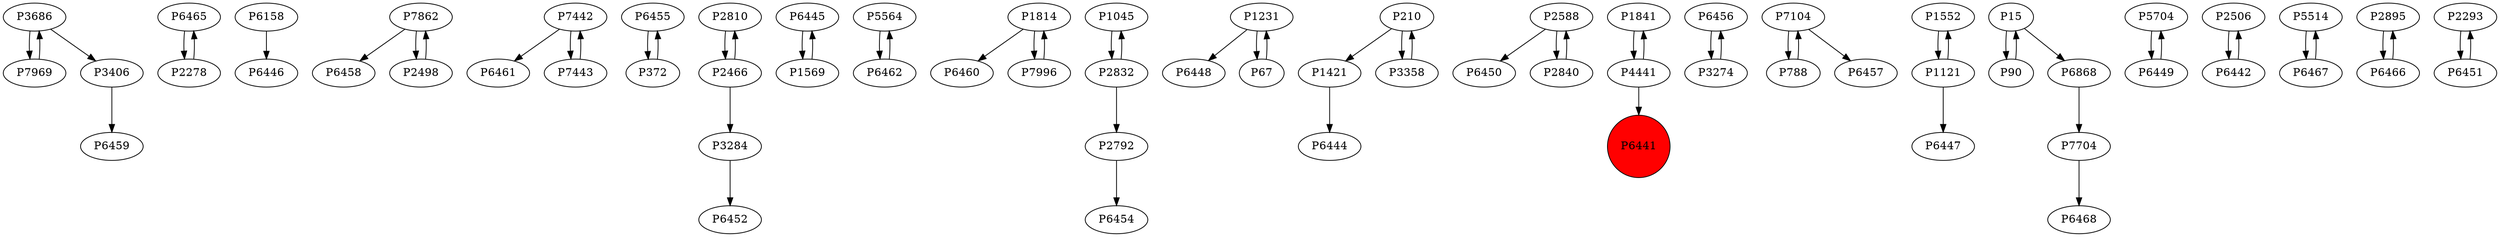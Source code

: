 digraph {
	P3406 -> P6459
	P6465 -> P2278
	P6158 -> P6446
	P7862 -> P6458
	P7442 -> P6461
	P6455 -> P372
	P7862 -> P2498
	P2810 -> P2466
	P6445 -> P1569
	P5564 -> P6462
	P1814 -> P6460
	P1045 -> P2832
	P1231 -> P6448
	P210 -> P1421
	P2588 -> P6450
	P1841 -> P4441
	P6456 -> P3274
	P7443 -> P7442
	P7104 -> P788
	P1552 -> P1121
	P6462 -> P5564
	P15 -> P90
	P7969 -> P3686
	P4441 -> P6441
	P2466 -> P3284
	P15 -> P6868
	P2792 -> P6454
	P788 -> P7104
	P5704 -> P6449
	P1121 -> P6447
	P2506 -> P6442
	P6442 -> P2506
	P5514 -> P6467
	P6467 -> P5514
	P4441 -> P1841
	P2895 -> P6466
	P90 -> P15
	P7704 -> P6468
	P7996 -> P1814
	P2278 -> P6465
	P6868 -> P7704
	P67 -> P1231
	P3358 -> P210
	P1231 -> P67
	P210 -> P3358
	P2840 -> P2588
	P2466 -> P2810
	P1569 -> P6445
	P1121 -> P1552
	P2588 -> P2840
	P1814 -> P7996
	P6449 -> P5704
	P7104 -> P6457
	P3686 -> P7969
	P372 -> P6455
	P1421 -> P6444
	P2498 -> P7862
	P2293 -> P6451
	P3274 -> P6456
	P6466 -> P2895
	P7442 -> P7443
	P2832 -> P1045
	P3284 -> P6452
	P2832 -> P2792
	P3686 -> P3406
	P6451 -> P2293
	P6441 [shape=circle]
	P6441 [style=filled]
	P6441 [fillcolor=red]
}